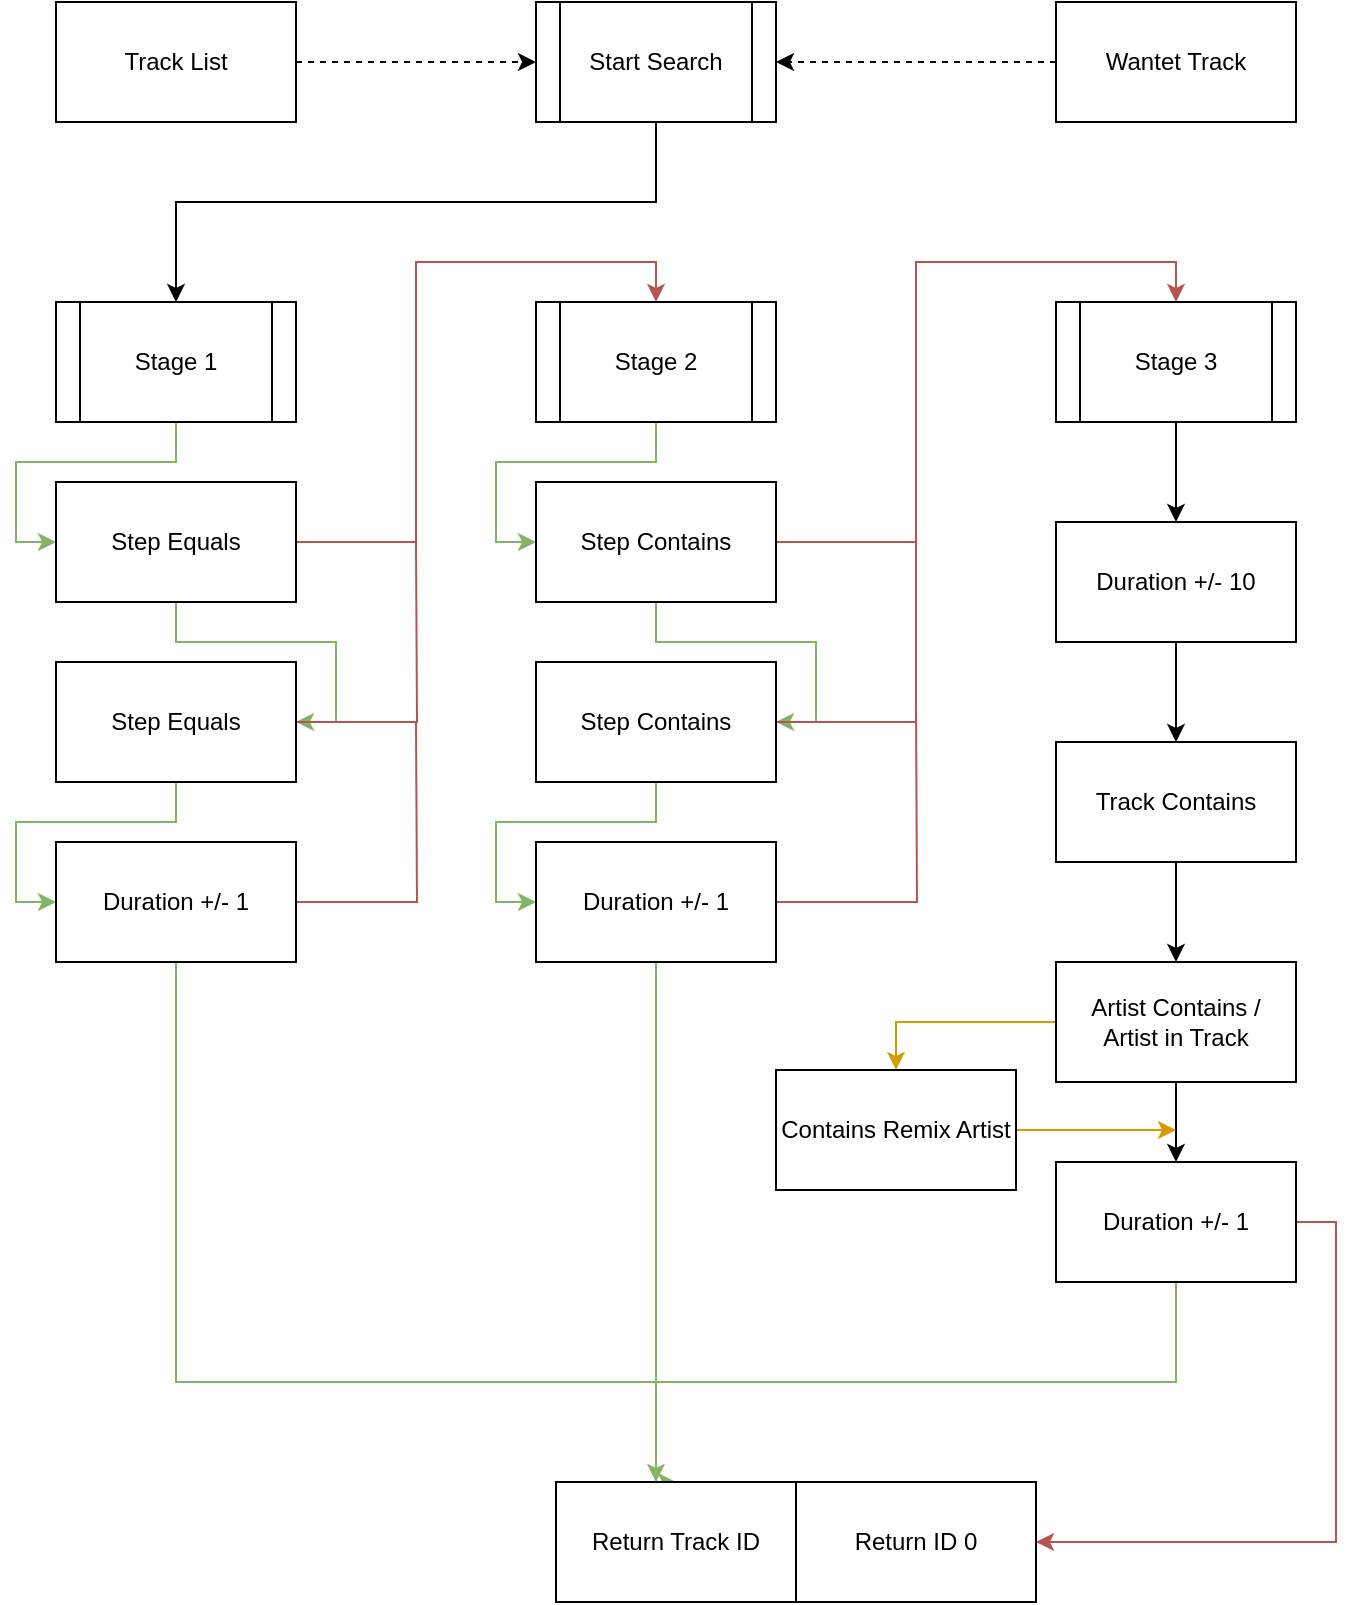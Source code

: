 <mxfile version="12.2.2" type="device" pages="1"><diagram id="hJxINMZ-vZQfY9JKoCwi" name="Page-1"><mxGraphModel dx="1198" dy="898" grid="1" gridSize="10" guides="1" tooltips="1" connect="1" arrows="1" fold="1" page="1" pageScale="1" pageWidth="827" pageHeight="1169" math="0" shadow="0"><root><mxCell id="0"/><mxCell id="1" parent="0"/><mxCell id="z5D6ba_jsBbln0BORt6C-10" style="edgeStyle=orthogonalEdgeStyle;rounded=0;orthogonalLoop=1;jettySize=auto;html=1;entryX=0.5;entryY=0;entryDx=0;entryDy=0;startArrow=none;startFill=0;endArrow=classic;endFill=1;" parent="1" source="z5D6ba_jsBbln0BORt6C-2" target="z5D6ba_jsBbln0BORt6C-9" edge="1"><mxGeometry relative="1" as="geometry"><Array as="points"><mxPoint x="380" y="120"/><mxPoint x="140" y="120"/></Array></mxGeometry></mxCell><mxCell id="z5D6ba_jsBbln0BORt6C-2" value="Start Search" style="shape=process;whiteSpace=wrap;html=1;backgroundOutline=1;" parent="1" vertex="1"><mxGeometry x="320" y="20" width="120" height="60" as="geometry"/></mxCell><mxCell id="z5D6ba_jsBbln0BORt6C-5" value="" style="endArrow=classic;dashed=1;html=1;entryX=1;entryY=0.5;entryDx=0;entryDy=0;startArrow=none;startFill=0;endFill=1;" parent="1" target="z5D6ba_jsBbln0BORt6C-2" edge="1"><mxGeometry width="50" height="50" relative="1" as="geometry"><mxPoint x="580" y="50" as="sourcePoint"/><mxPoint x="120" y="220" as="targetPoint"/><Array as="points"/></mxGeometry></mxCell><mxCell id="z5D6ba_jsBbln0BORt6C-6" value="Wantet Track" style="rounded=0;whiteSpace=wrap;html=1;" parent="1" vertex="1"><mxGeometry x="580" y="20" width="120" height="60" as="geometry"/></mxCell><mxCell id="z5D6ba_jsBbln0BORt6C-7" value="" style="endArrow=classic;dashed=1;html=1;entryX=0;entryY=0.5;entryDx=0;entryDy=0;startArrow=none;startFill=0;endFill=1;exitX=1;exitY=0.5;exitDx=0;exitDy=0;" parent="1" source="z5D6ba_jsBbln0BORt6C-8" target="z5D6ba_jsBbln0BORt6C-2" edge="1"><mxGeometry width="50" height="50" relative="1" as="geometry"><mxPoint x="50" y="50" as="sourcePoint"/><mxPoint x="-90" y="50" as="targetPoint"/><Array as="points"/></mxGeometry></mxCell><mxCell id="z5D6ba_jsBbln0BORt6C-8" value="Track List" style="rounded=0;whiteSpace=wrap;html=1;" parent="1" vertex="1"><mxGeometry x="80" y="20" width="120" height="60" as="geometry"/></mxCell><mxCell id="z5D6ba_jsBbln0BORt6C-14" style="edgeStyle=orthogonalEdgeStyle;rounded=0;orthogonalLoop=1;jettySize=auto;html=1;entryX=0;entryY=0.5;entryDx=0;entryDy=0;startArrow=none;startFill=0;endArrow=classic;endFill=1;fillColor=#d5e8d4;strokeColor=#82b366;" parent="1" source="z5D6ba_jsBbln0BORt6C-9" target="z5D6ba_jsBbln0BORt6C-11" edge="1"><mxGeometry relative="1" as="geometry"/></mxCell><mxCell id="z5D6ba_jsBbln0BORt6C-9" value="Stage 1" style="shape=process;whiteSpace=wrap;html=1;backgroundOutline=1;" parent="1" vertex="1"><mxGeometry x="80" y="170" width="120" height="60" as="geometry"/></mxCell><mxCell id="z5D6ba_jsBbln0BORt6C-15" style="edgeStyle=orthogonalEdgeStyle;rounded=0;orthogonalLoop=1;jettySize=auto;html=1;entryX=1;entryY=0.5;entryDx=0;entryDy=0;startArrow=none;startFill=0;endArrow=classic;endFill=1;fillColor=#d5e8d4;strokeColor=#82b366;" parent="1" source="z5D6ba_jsBbln0BORt6C-11" target="z5D6ba_jsBbln0BORt6C-12" edge="1"><mxGeometry relative="1" as="geometry"/></mxCell><mxCell id="z5D6ba_jsBbln0BORt6C-20" style="edgeStyle=orthogonalEdgeStyle;rounded=0;orthogonalLoop=1;jettySize=auto;html=1;entryX=0.5;entryY=0;entryDx=0;entryDy=0;startArrow=none;startFill=0;endArrow=classic;endFill=1;fillColor=#f8cecc;strokeColor=#b85450;" parent="1" source="z5D6ba_jsBbln0BORt6C-11" target="z5D6ba_jsBbln0BORt6C-19" edge="1"><mxGeometry relative="1" as="geometry"/></mxCell><mxCell id="z5D6ba_jsBbln0BORt6C-11" value="Step Equals" style="rounded=0;whiteSpace=wrap;html=1;" parent="1" vertex="1"><mxGeometry x="80" y="260" width="120" height="60" as="geometry"/></mxCell><mxCell id="z5D6ba_jsBbln0BORt6C-16" style="edgeStyle=orthogonalEdgeStyle;rounded=0;orthogonalLoop=1;jettySize=auto;html=1;entryX=0;entryY=0.5;entryDx=0;entryDy=0;startArrow=none;startFill=0;endArrow=classic;endFill=1;fillColor=#d5e8d4;strokeColor=#82b366;" parent="1" source="z5D6ba_jsBbln0BORt6C-12" target="z5D6ba_jsBbln0BORt6C-13" edge="1"><mxGeometry relative="1" as="geometry"/></mxCell><mxCell id="z5D6ba_jsBbln0BORt6C-21" style="edgeStyle=orthogonalEdgeStyle;rounded=0;orthogonalLoop=1;jettySize=auto;html=1;startArrow=none;startFill=0;endArrow=none;endFill=0;fillColor=#f8cecc;strokeColor=#b85450;" parent="1" source="z5D6ba_jsBbln0BORt6C-12" edge="1"><mxGeometry relative="1" as="geometry"><mxPoint x="260" y="290" as="targetPoint"/></mxGeometry></mxCell><mxCell id="z5D6ba_jsBbln0BORt6C-12" value="Step Equals" style="rounded=0;whiteSpace=wrap;html=1;" parent="1" vertex="1"><mxGeometry x="80" y="350" width="120" height="60" as="geometry"/></mxCell><mxCell id="z5D6ba_jsBbln0BORt6C-18" style="edgeStyle=orthogonalEdgeStyle;rounded=0;orthogonalLoop=1;jettySize=auto;html=1;entryX=0.5;entryY=0;entryDx=0;entryDy=0;startArrow=none;startFill=0;endArrow=classic;endFill=1;fillColor=#d5e8d4;strokeColor=#82b366;" parent="1" source="z5D6ba_jsBbln0BORt6C-13" target="z5D6ba_jsBbln0BORt6C-17" edge="1"><mxGeometry relative="1" as="geometry"><Array as="points"><mxPoint x="140" y="710"/><mxPoint x="380" y="710"/><mxPoint x="380" y="760"/></Array></mxGeometry></mxCell><mxCell id="z5D6ba_jsBbln0BORt6C-22" style="edgeStyle=orthogonalEdgeStyle;rounded=0;orthogonalLoop=1;jettySize=auto;html=1;startArrow=none;startFill=0;endArrow=none;endFill=0;fillColor=#f8cecc;strokeColor=#b85450;" parent="1" source="z5D6ba_jsBbln0BORt6C-13" edge="1"><mxGeometry relative="1" as="geometry"><mxPoint x="260" y="380" as="targetPoint"/></mxGeometry></mxCell><mxCell id="z5D6ba_jsBbln0BORt6C-13" value="Duration +/- 1" style="rounded=0;whiteSpace=wrap;html=1;" parent="1" vertex="1"><mxGeometry x="80" y="440" width="120" height="60" as="geometry"/></mxCell><mxCell id="z5D6ba_jsBbln0BORt6C-17" value="Return Track ID" style="rounded=0;whiteSpace=wrap;html=1;" parent="1" vertex="1"><mxGeometry x="330" y="760" width="120" height="60" as="geometry"/></mxCell><mxCell id="z5D6ba_jsBbln0BORt6C-26" style="edgeStyle=orthogonalEdgeStyle;rounded=0;orthogonalLoop=1;jettySize=auto;html=1;entryX=0;entryY=0.5;entryDx=0;entryDy=0;startArrow=none;startFill=0;endArrow=classic;endFill=1;fillColor=#d5e8d4;strokeColor=#82b366;" parent="1" source="z5D6ba_jsBbln0BORt6C-19" target="z5D6ba_jsBbln0BORt6C-23" edge="1"><mxGeometry relative="1" as="geometry"/></mxCell><mxCell id="z5D6ba_jsBbln0BORt6C-19" value="Stage 2" style="shape=process;whiteSpace=wrap;html=1;backgroundOutline=1;" parent="1" vertex="1"><mxGeometry x="320" y="170" width="120" height="60" as="geometry"/></mxCell><mxCell id="z5D6ba_jsBbln0BORt6C-27" style="edgeStyle=orthogonalEdgeStyle;rounded=0;orthogonalLoop=1;jettySize=auto;html=1;entryX=1;entryY=0.5;entryDx=0;entryDy=0;startArrow=none;startFill=0;endArrow=classic;endFill=1;fillColor=#d5e8d4;strokeColor=#82b366;" parent="1" source="z5D6ba_jsBbln0BORt6C-23" target="z5D6ba_jsBbln0BORt6C-24" edge="1"><mxGeometry relative="1" as="geometry"/></mxCell><mxCell id="z5D6ba_jsBbln0BORt6C-31" style="edgeStyle=orthogonalEdgeStyle;rounded=0;orthogonalLoop=1;jettySize=auto;html=1;entryX=0.5;entryY=0;entryDx=0;entryDy=0;startArrow=none;startFill=0;endArrow=classic;endFill=1;fillColor=#f8cecc;strokeColor=#b85450;" parent="1" source="z5D6ba_jsBbln0BORt6C-23" target="z5D6ba_jsBbln0BORt6C-30" edge="1"><mxGeometry relative="1" as="geometry"/></mxCell><mxCell id="z5D6ba_jsBbln0BORt6C-23" value="Step Contains" style="rounded=0;whiteSpace=wrap;html=1;" parent="1" vertex="1"><mxGeometry x="320" y="260" width="120" height="60" as="geometry"/></mxCell><mxCell id="z5D6ba_jsBbln0BORt6C-28" style="edgeStyle=orthogonalEdgeStyle;rounded=0;orthogonalLoop=1;jettySize=auto;html=1;entryX=0;entryY=0.5;entryDx=0;entryDy=0;startArrow=none;startFill=0;endArrow=classic;endFill=1;fillColor=#d5e8d4;strokeColor=#82b366;" parent="1" source="z5D6ba_jsBbln0BORt6C-24" target="z5D6ba_jsBbln0BORt6C-25" edge="1"><mxGeometry relative="1" as="geometry"/></mxCell><mxCell id="z5D6ba_jsBbln0BORt6C-32" style="edgeStyle=orthogonalEdgeStyle;rounded=0;orthogonalLoop=1;jettySize=auto;html=1;startArrow=none;startFill=0;endArrow=none;endFill=0;fillColor=#f8cecc;strokeColor=#b85450;" parent="1" source="z5D6ba_jsBbln0BORt6C-24" edge="1"><mxGeometry relative="1" as="geometry"><mxPoint x="510" y="290" as="targetPoint"/><Array as="points"><mxPoint x="510" y="380"/><mxPoint x="510" y="170"/></Array></mxGeometry></mxCell><mxCell id="z5D6ba_jsBbln0BORt6C-24" value="Step Contains" style="rounded=0;whiteSpace=wrap;html=1;" parent="1" vertex="1"><mxGeometry x="320" y="350" width="120" height="60" as="geometry"/></mxCell><mxCell id="z5D6ba_jsBbln0BORt6C-33" style="edgeStyle=orthogonalEdgeStyle;rounded=0;orthogonalLoop=1;jettySize=auto;html=1;startArrow=none;startFill=0;endArrow=none;endFill=0;fillColor=#f8cecc;strokeColor=#b85450;" parent="1" source="z5D6ba_jsBbln0BORt6C-25" edge="1"><mxGeometry relative="1" as="geometry"><mxPoint x="510" y="370" as="targetPoint"/></mxGeometry></mxCell><mxCell id="z5D6ba_jsBbln0BORt6C-46" style="edgeStyle=orthogonalEdgeStyle;rounded=0;orthogonalLoop=1;jettySize=auto;html=1;startArrow=none;startFill=0;endArrow=none;endFill=0;fillColor=#d5e8d4;strokeColor=#82b366;" parent="1" source="z5D6ba_jsBbln0BORt6C-25" edge="1"><mxGeometry relative="1" as="geometry"><mxPoint x="380" y="710" as="targetPoint"/></mxGeometry></mxCell><mxCell id="z5D6ba_jsBbln0BORt6C-25" value="Duration +/- 1" style="rounded=0;whiteSpace=wrap;html=1;" parent="1" vertex="1"><mxGeometry x="320" y="440" width="120" height="60" as="geometry"/></mxCell><mxCell id="z5D6ba_jsBbln0BORt6C-35" style="edgeStyle=orthogonalEdgeStyle;rounded=0;orthogonalLoop=1;jettySize=auto;html=1;entryX=0.5;entryY=0;entryDx=0;entryDy=0;startArrow=none;startFill=0;endArrow=classic;endFill=1;" parent="1" source="z5D6ba_jsBbln0BORt6C-30" target="z5D6ba_jsBbln0BORt6C-34" edge="1"><mxGeometry relative="1" as="geometry"/></mxCell><mxCell id="z5D6ba_jsBbln0BORt6C-30" value="Stage 3" style="shape=process;whiteSpace=wrap;html=1;backgroundOutline=1;" parent="1" vertex="1"><mxGeometry x="580" y="170" width="120" height="60" as="geometry"/></mxCell><mxCell id="z5D6ba_jsBbln0BORt6C-37" style="edgeStyle=orthogonalEdgeStyle;rounded=0;orthogonalLoop=1;jettySize=auto;html=1;entryX=0.5;entryY=0;entryDx=0;entryDy=0;startArrow=none;startFill=0;endArrow=classic;endFill=1;" parent="1" source="z5D6ba_jsBbln0BORt6C-34" target="z5D6ba_jsBbln0BORt6C-36" edge="1"><mxGeometry relative="1" as="geometry"/></mxCell><mxCell id="z5D6ba_jsBbln0BORt6C-34" value="Duration +/- 10" style="rounded=0;whiteSpace=wrap;html=1;" parent="1" vertex="1"><mxGeometry x="580" y="280" width="120" height="60" as="geometry"/></mxCell><mxCell id="z5D6ba_jsBbln0BORt6C-39" style="edgeStyle=orthogonalEdgeStyle;rounded=0;orthogonalLoop=1;jettySize=auto;html=1;entryX=0.5;entryY=0;entryDx=0;entryDy=0;startArrow=none;startFill=0;endArrow=classic;endFill=1;" parent="1" source="z5D6ba_jsBbln0BORt6C-36" target="z5D6ba_jsBbln0BORt6C-38" edge="1"><mxGeometry relative="1" as="geometry"/></mxCell><mxCell id="z5D6ba_jsBbln0BORt6C-36" value="Track Contains" style="rounded=0;whiteSpace=wrap;html=1;" parent="1" vertex="1"><mxGeometry x="580" y="390" width="120" height="60" as="geometry"/></mxCell><mxCell id="z5D6ba_jsBbln0BORt6C-41" style="edgeStyle=orthogonalEdgeStyle;rounded=0;orthogonalLoop=1;jettySize=auto;html=1;startArrow=none;startFill=0;endArrow=classic;endFill=1;" parent="1" source="z5D6ba_jsBbln0BORt6C-38" edge="1"><mxGeometry relative="1" as="geometry"><mxPoint x="640" y="600" as="targetPoint"/></mxGeometry></mxCell><mxCell id="z5D6ba_jsBbln0BORt6C-43" style="edgeStyle=orthogonalEdgeStyle;rounded=0;orthogonalLoop=1;jettySize=auto;html=1;entryX=0.5;entryY=0;entryDx=0;entryDy=0;startArrow=none;startFill=0;endArrow=classic;endFill=1;fillColor=#ffe6cc;strokeColor=#d79b00;" parent="1" source="z5D6ba_jsBbln0BORt6C-38" target="z5D6ba_jsBbln0BORt6C-42" edge="1"><mxGeometry relative="1" as="geometry"/></mxCell><mxCell id="z5D6ba_jsBbln0BORt6C-38" value="Artist Contains /&lt;br&gt;Artist in Track" style="rounded=0;whiteSpace=wrap;html=1;" parent="1" vertex="1"><mxGeometry x="580" y="500" width="120" height="60" as="geometry"/></mxCell><mxCell id="z5D6ba_jsBbln0BORt6C-45" style="edgeStyle=orthogonalEdgeStyle;rounded=0;orthogonalLoop=1;jettySize=auto;html=1;startArrow=none;startFill=0;endArrow=classic;endFill=1;fillColor=#d5e8d4;strokeColor=#82b366;exitX=0.5;exitY=1;exitDx=0;exitDy=0;" parent="1" edge="1" source="z5D6ba_jsBbln0BORt6C-40"><mxGeometry relative="1" as="geometry"><mxPoint x="650" y="420" as="sourcePoint"/><mxPoint x="380" y="760" as="targetPoint"/><Array as="points"><mxPoint x="640" y="710"/><mxPoint x="380" y="710"/></Array></mxGeometry></mxCell><mxCell id="z5D6ba_jsBbln0BORt6C-49" style="edgeStyle=orthogonalEdgeStyle;rounded=0;orthogonalLoop=1;jettySize=auto;html=1;startArrow=none;startFill=0;endArrow=classic;endFill=1;fillColor=#f8cecc;strokeColor=#b85450;entryX=1;entryY=0.5;entryDx=0;entryDy=0;" parent="1" source="z5D6ba_jsBbln0BORt6C-40" target="z5D6ba_jsBbln0BORt6C-48" edge="1"><mxGeometry relative="1" as="geometry"><mxPoint x="579" y="1030" as="targetPoint"/><Array as="points"><mxPoint x="720" y="630"/><mxPoint x="720" y="790"/></Array></mxGeometry></mxCell><mxCell id="z5D6ba_jsBbln0BORt6C-40" value="Duration +/- 1" style="rounded=0;whiteSpace=wrap;html=1;" parent="1" vertex="1"><mxGeometry x="580" y="600" width="120" height="60" as="geometry"/></mxCell><mxCell id="z5D6ba_jsBbln0BORt6C-44" style="edgeStyle=orthogonalEdgeStyle;rounded=0;orthogonalLoop=1;jettySize=auto;html=1;startArrow=none;startFill=0;endArrow=classic;endFill=1;fillColor=#ffe6cc;strokeColor=#d79b00;" parent="1" source="z5D6ba_jsBbln0BORt6C-42" edge="1"><mxGeometry relative="1" as="geometry"><mxPoint x="640" y="584" as="targetPoint"/></mxGeometry></mxCell><mxCell id="z5D6ba_jsBbln0BORt6C-42" value="Contains Remix Artist" style="rounded=0;whiteSpace=wrap;html=1;" parent="1" vertex="1"><mxGeometry x="440" y="554" width="120" height="60" as="geometry"/></mxCell><mxCell id="z5D6ba_jsBbln0BORt6C-48" value="Return ID 0" style="rounded=0;whiteSpace=wrap;html=1;" parent="1" vertex="1"><mxGeometry x="450" y="760" width="120" height="60" as="geometry"/></mxCell></root></mxGraphModel></diagram></mxfile>